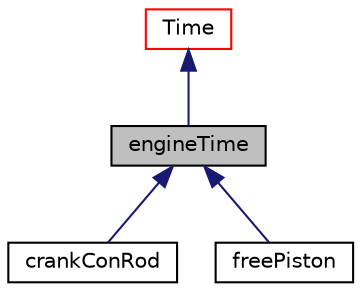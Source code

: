 digraph "engineTime"
{
  bgcolor="transparent";
  edge [fontname="Helvetica",fontsize="10",labelfontname="Helvetica",labelfontsize="10"];
  node [fontname="Helvetica",fontsize="10",shape=record];
  Node1 [label="engineTime",height=0.2,width=0.4,color="black", fillcolor="grey75", style="filled" fontcolor="black"];
  Node2 -> Node1 [dir="back",color="midnightblue",fontsize="10",style="solid",fontname="Helvetica"];
  Node2 [label="Time",height=0.2,width=0.4,color="red",URL="$classFoam_1_1Time.html",tooltip="Class to control time during OpenFOAM simulations that is also the top-level objectRegistry. "];
  Node1 -> Node3 [dir="back",color="midnightblue",fontsize="10",style="solid",fontname="Helvetica"];
  Node3 [label="crankConRod",height=0.2,width=0.4,color="black",URL="$classFoam_1_1crankConRod.html",tooltip="Manage time in terms of engine RPM and crank-angle. "];
  Node1 -> Node4 [dir="back",color="midnightblue",fontsize="10",style="solid",fontname="Helvetica"];
  Node4 [label="freePiston",height=0.2,width=0.4,color="black",URL="$classFoam_1_1freePiston.html",tooltip="In case of free pistons, the piston position is determined by a user-defined position according to ti..."];
}
